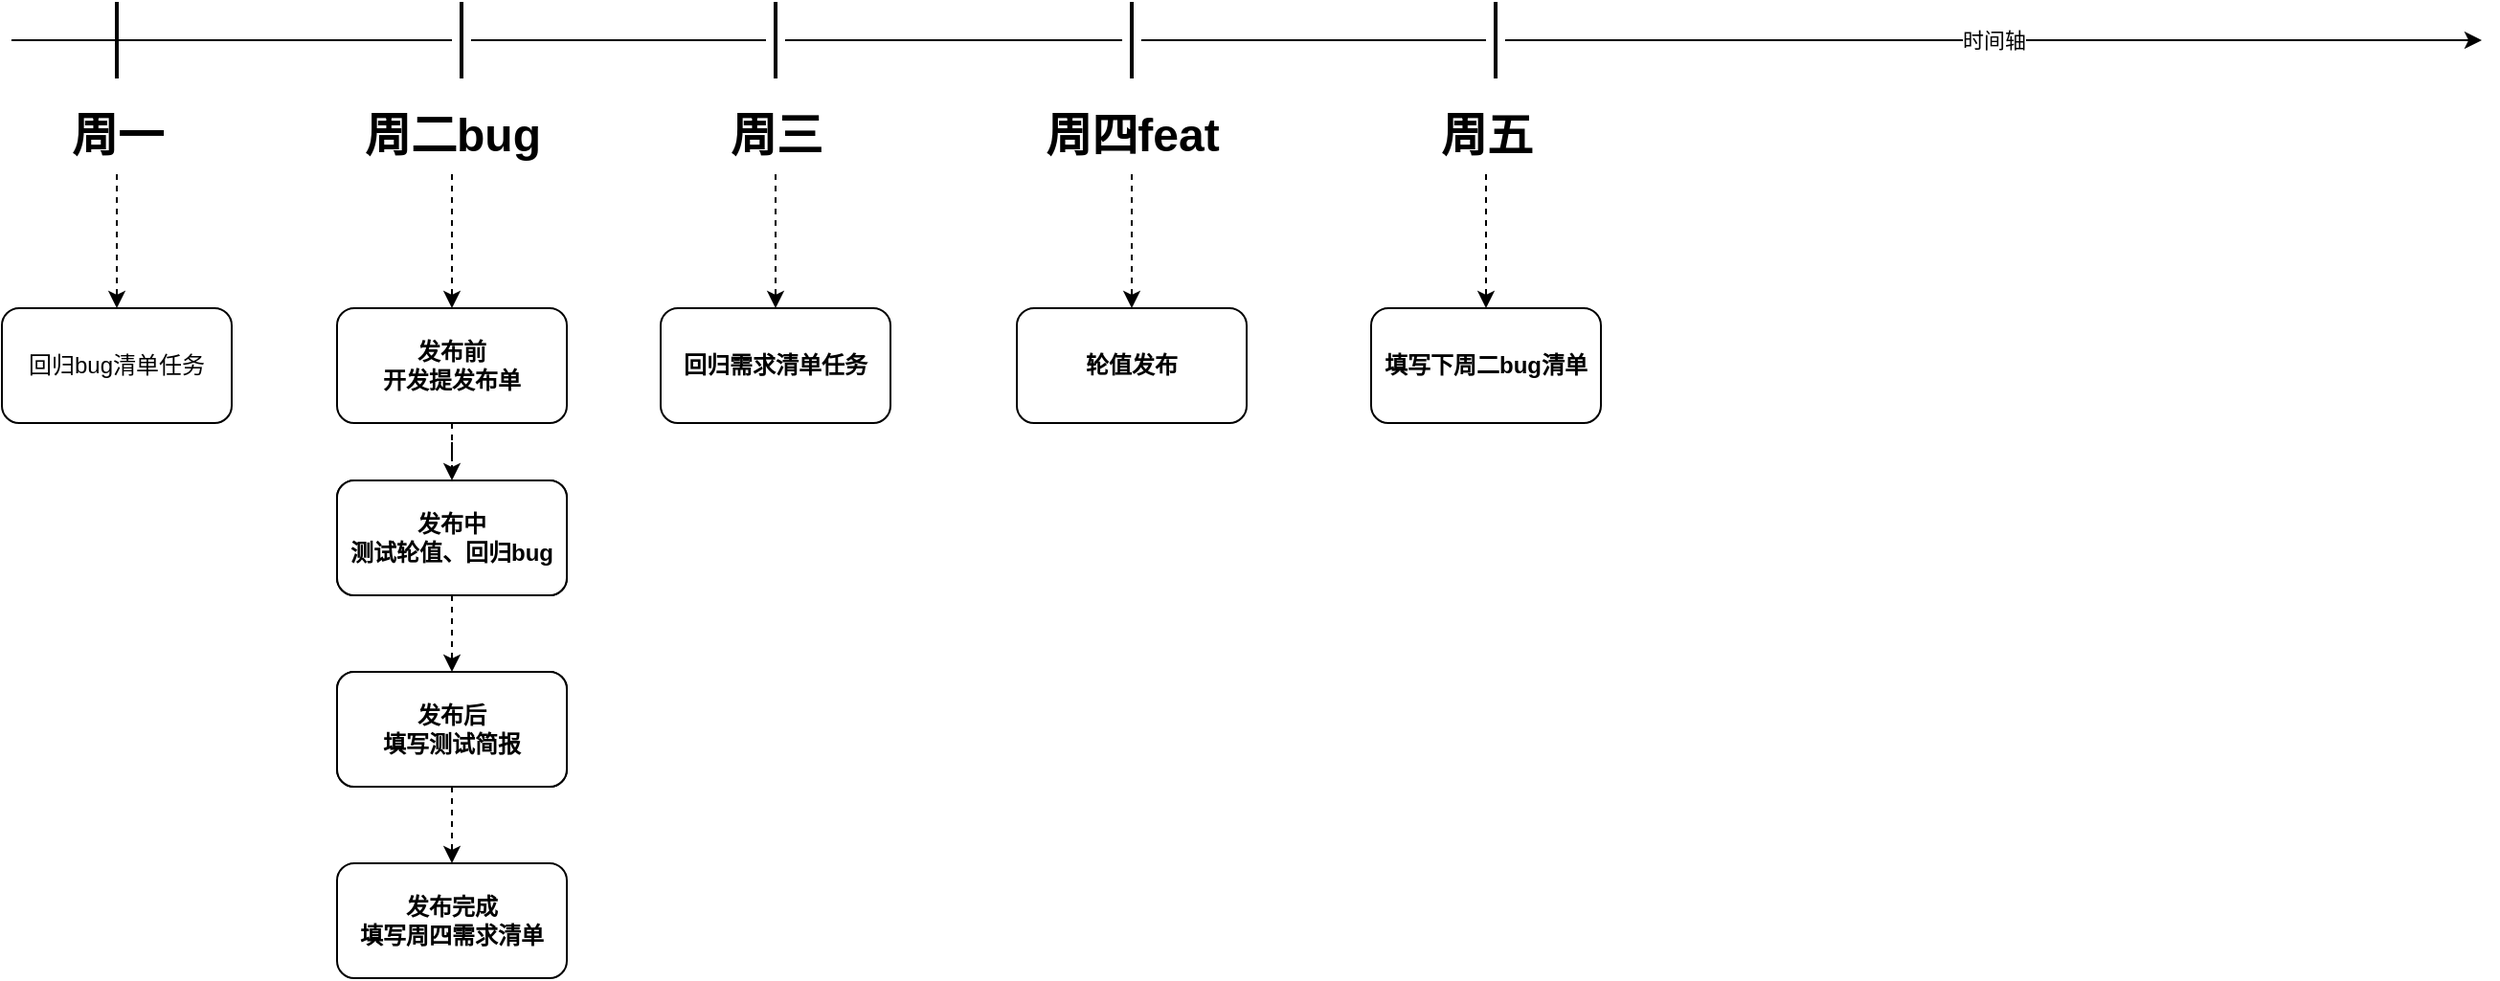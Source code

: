 <mxfile version="15.6.8" type="github">
  <diagram id="ou2I0I9FXUBxEGET_Rn_" name="Page-1">
    <mxGraphModel dx="1422" dy="762" grid="1" gridSize="10" guides="1" tooltips="1" connect="1" arrows="1" fold="1" page="1" pageScale="1" pageWidth="827" pageHeight="1169" math="0" shadow="0">
      <root>
        <mxCell id="0" />
        <mxCell id="1" parent="0" />
        <mxCell id="0ZZxTa-P83YtZlL9Fl9--2" value="时间轴" style="endArrow=classic;html=1;rounded=0;startArrow=none;" edge="1" parent="1" source="0ZZxTa-P83YtZlL9Fl9--12">
          <mxGeometry relative="1" as="geometry">
            <mxPoint x="20" y="290" as="sourcePoint" />
            <mxPoint x="1310" y="290" as="targetPoint" />
          </mxGeometry>
        </mxCell>
        <mxCell id="0ZZxTa-P83YtZlL9Fl9--4" value="" style="line;strokeWidth=2;direction=south;html=1;" vertex="1" parent="1">
          <mxGeometry x="70" y="270" width="10" height="40" as="geometry" />
        </mxCell>
        <mxCell id="0ZZxTa-P83YtZlL9Fl9--5" value="" style="line;strokeWidth=2;direction=south;html=1;" vertex="1" parent="1">
          <mxGeometry x="250" y="270" width="10" height="40" as="geometry" />
        </mxCell>
        <mxCell id="0ZZxTa-P83YtZlL9Fl9--6" value="" style="endArrow=none;html=1;rounded=0;" edge="1" parent="1" target="0ZZxTa-P83YtZlL9Fl9--5">
          <mxGeometry relative="1" as="geometry">
            <mxPoint x="20" y="290" as="sourcePoint" />
            <mxPoint x="1310" y="290" as="targetPoint" />
          </mxGeometry>
        </mxCell>
        <mxCell id="0ZZxTa-P83YtZlL9Fl9--8" value="" style="line;strokeWidth=2;direction=south;html=1;" vertex="1" parent="1">
          <mxGeometry x="414" y="270" width="10" height="40" as="geometry" />
        </mxCell>
        <mxCell id="0ZZxTa-P83YtZlL9Fl9--9" value="" style="endArrow=none;html=1;rounded=0;startArrow=none;" edge="1" parent="1" source="0ZZxTa-P83YtZlL9Fl9--5" target="0ZZxTa-P83YtZlL9Fl9--8">
          <mxGeometry relative="1" as="geometry">
            <mxPoint x="260" y="290" as="sourcePoint" />
            <mxPoint x="1310" y="290" as="targetPoint" />
          </mxGeometry>
        </mxCell>
        <mxCell id="0ZZxTa-P83YtZlL9Fl9--10" value="" style="line;strokeWidth=2;direction=south;html=1;" vertex="1" parent="1">
          <mxGeometry x="600" y="270" width="10" height="40" as="geometry" />
        </mxCell>
        <mxCell id="0ZZxTa-P83YtZlL9Fl9--11" value="" style="endArrow=none;html=1;rounded=0;startArrow=none;" edge="1" parent="1" source="0ZZxTa-P83YtZlL9Fl9--8" target="0ZZxTa-P83YtZlL9Fl9--10">
          <mxGeometry relative="1" as="geometry">
            <mxPoint x="424" y="290" as="sourcePoint" />
            <mxPoint x="1310" y="290" as="targetPoint" />
          </mxGeometry>
        </mxCell>
        <mxCell id="0ZZxTa-P83YtZlL9Fl9--12" value="" style="line;strokeWidth=2;direction=south;html=1;" vertex="1" parent="1">
          <mxGeometry x="790" y="270" width="10" height="40" as="geometry" />
        </mxCell>
        <mxCell id="0ZZxTa-P83YtZlL9Fl9--13" value="" style="endArrow=none;html=1;rounded=0;startArrow=none;" edge="1" parent="1" source="0ZZxTa-P83YtZlL9Fl9--10" target="0ZZxTa-P83YtZlL9Fl9--12">
          <mxGeometry relative="1" as="geometry">
            <mxPoint x="610" y="290" as="sourcePoint" />
            <mxPoint x="1310" y="290" as="targetPoint" />
          </mxGeometry>
        </mxCell>
        <mxCell id="0ZZxTa-P83YtZlL9Fl9--49" value="" style="edgeStyle=orthogonalEdgeStyle;rounded=0;orthogonalLoop=1;jettySize=auto;html=1;dashed=1;fontSize=12;" edge="1" parent="1" source="0ZZxTa-P83YtZlL9Fl9--17" target="0ZZxTa-P83YtZlL9Fl9--48">
          <mxGeometry relative="1" as="geometry" />
        </mxCell>
        <mxCell id="0ZZxTa-P83YtZlL9Fl9--17" value="周一" style="text;strokeColor=none;fillColor=none;html=1;fontSize=24;fontStyle=1;verticalAlign=middle;align=center;" vertex="1" parent="1">
          <mxGeometry x="25" y="320" width="100" height="40" as="geometry" />
        </mxCell>
        <mxCell id="0ZZxTa-P83YtZlL9Fl9--18" value="周二bug" style="text;strokeColor=none;fillColor=none;html=1;fontSize=24;fontStyle=1;verticalAlign=middle;align=center;" vertex="1" parent="1">
          <mxGeometry x="200" y="320" width="100" height="40" as="geometry" />
        </mxCell>
        <mxCell id="0ZZxTa-P83YtZlL9Fl9--19" value="周三" style="text;strokeColor=none;fillColor=none;html=1;fontSize=24;fontStyle=1;verticalAlign=middle;align=center;" vertex="1" parent="1">
          <mxGeometry x="369" y="320" width="100" height="40" as="geometry" />
        </mxCell>
        <mxCell id="0ZZxTa-P83YtZlL9Fl9--20" value="周四feat" style="text;strokeColor=none;fillColor=none;html=1;fontSize=24;fontStyle=1;verticalAlign=middle;align=center;" vertex="1" parent="1">
          <mxGeometry x="555" y="320" width="100" height="40" as="geometry" />
        </mxCell>
        <mxCell id="0ZZxTa-P83YtZlL9Fl9--45" value="" style="edgeStyle=orthogonalEdgeStyle;rounded=0;orthogonalLoop=1;jettySize=auto;html=1;dashed=1;fontSize=12;" edge="1" parent="1" source="0ZZxTa-P83YtZlL9Fl9--21" target="0ZZxTa-P83YtZlL9Fl9--44">
          <mxGeometry relative="1" as="geometry" />
        </mxCell>
        <mxCell id="0ZZxTa-P83YtZlL9Fl9--21" value="周五" style="text;strokeColor=none;fillColor=none;html=1;fontSize=24;fontStyle=1;verticalAlign=middle;align=center;" vertex="1" parent="1">
          <mxGeometry x="740" y="320" width="100" height="40" as="geometry" />
        </mxCell>
        <mxCell id="0ZZxTa-P83YtZlL9Fl9--24" value="" style="endArrow=classic;html=1;rounded=0;dashed=1;exitX=0.5;exitY=1;exitDx=0;exitDy=0;" edge="1" parent="1" source="0ZZxTa-P83YtZlL9Fl9--18">
          <mxGeometry width="50" height="50" relative="1" as="geometry">
            <mxPoint x="254.5" y="420" as="sourcePoint" />
            <mxPoint x="250" y="430" as="targetPoint" />
          </mxGeometry>
        </mxCell>
        <mxCell id="0ZZxTa-P83YtZlL9Fl9--25" value="" style="endArrow=classic;html=1;rounded=0;dashed=1;exitX=0.5;exitY=1;exitDx=0;exitDy=0;" edge="1" parent="1" source="0ZZxTa-P83YtZlL9Fl9--19">
          <mxGeometry width="50" height="50" relative="1" as="geometry">
            <mxPoint x="418.5" y="420" as="sourcePoint" />
            <mxPoint x="419" y="430" as="targetPoint" />
          </mxGeometry>
        </mxCell>
        <mxCell id="0ZZxTa-P83YtZlL9Fl9--26" value="" style="endArrow=classic;html=1;rounded=0;entryX=0.5;entryY=0;entryDx=0;entryDy=0;dashed=1;exitX=0.5;exitY=1;exitDx=0;exitDy=0;" edge="1" parent="1" source="0ZZxTa-P83YtZlL9Fl9--20" target="0ZZxTa-P83YtZlL9Fl9--43">
          <mxGeometry width="50" height="50" relative="1" as="geometry">
            <mxPoint x="604.5" y="420" as="sourcePoint" />
            <mxPoint x="604.5" y="360" as="targetPoint" />
          </mxGeometry>
        </mxCell>
        <mxCell id="0ZZxTa-P83YtZlL9Fl9--35" value="" style="edgeStyle=orthogonalEdgeStyle;rounded=0;orthogonalLoop=1;jettySize=auto;html=1;dashed=1;fontSize=12;" edge="1" parent="1" source="0ZZxTa-P83YtZlL9Fl9--33" target="0ZZxTa-P83YtZlL9Fl9--34">
          <mxGeometry relative="1" as="geometry" />
        </mxCell>
        <mxCell id="0ZZxTa-P83YtZlL9Fl9--33" value="&lt;span style=&quot;font-weight: 700&quot;&gt;发布前&lt;br&gt;开发提发布单&lt;/span&gt;" style="rounded=1;whiteSpace=wrap;html=1;fontSize=12;align=center;" vertex="1" parent="1">
          <mxGeometry x="190" y="430" width="120" height="60" as="geometry" />
        </mxCell>
        <mxCell id="0ZZxTa-P83YtZlL9Fl9--37" value="" style="edgeStyle=orthogonalEdgeStyle;rounded=0;orthogonalLoop=1;jettySize=auto;html=1;dashed=1;fontSize=12;" edge="1" parent="1" source="0ZZxTa-P83YtZlL9Fl9--34" target="0ZZxTa-P83YtZlL9Fl9--36">
          <mxGeometry relative="1" as="geometry" />
        </mxCell>
        <mxCell id="0ZZxTa-P83YtZlL9Fl9--34" value="&lt;span style=&quot;font-weight: 700&quot;&gt;发布中 - 测试轮值、回归bug&lt;/span&gt;" style="rounded=1;whiteSpace=wrap;html=1;fontSize=12;align=left;" vertex="1" parent="1">
          <mxGeometry x="190" y="520" width="120" height="60" as="geometry" />
        </mxCell>
        <mxCell id="0ZZxTa-P83YtZlL9Fl9--39" value="" style="edgeStyle=orthogonalEdgeStyle;rounded=0;orthogonalLoop=1;jettySize=auto;html=1;dashed=1;fontSize=12;" edge="1" parent="1" source="0ZZxTa-P83YtZlL9Fl9--36" target="0ZZxTa-P83YtZlL9Fl9--38">
          <mxGeometry relative="1" as="geometry" />
        </mxCell>
        <mxCell id="0ZZxTa-P83YtZlL9Fl9--36" value="&lt;span style=&quot;font-weight: 700&quot;&gt;发布后 - 填写测试简报&lt;/span&gt;" style="rounded=1;whiteSpace=wrap;html=1;fontSize=12;align=left;" vertex="1" parent="1">
          <mxGeometry x="190" y="620" width="120" height="60" as="geometry" />
        </mxCell>
        <mxCell id="0ZZxTa-P83YtZlL9Fl9--38" value="&lt;span style=&quot;font-weight: 700&quot;&gt;发布完成&lt;br&gt;填写周四需求清单&lt;/span&gt;" style="rounded=1;whiteSpace=wrap;html=1;fontSize=12;align=center;" vertex="1" parent="1">
          <mxGeometry x="190" y="720" width="120" height="60" as="geometry" />
        </mxCell>
        <mxCell id="0ZZxTa-P83YtZlL9Fl9--40" value="&lt;span style=&quot;font-weight: 700&quot;&gt;发布中&lt;br&gt;测试轮值、回归bug&lt;/span&gt;" style="rounded=1;whiteSpace=wrap;html=1;fontSize=12;align=center;" vertex="1" parent="1">
          <mxGeometry x="190" y="520" width="120" height="60" as="geometry" />
        </mxCell>
        <mxCell id="0ZZxTa-P83YtZlL9Fl9--41" value="&lt;span style=&quot;font-weight: 700&quot;&gt;发布后&lt;br&gt;填写测试简报&lt;/span&gt;" style="rounded=1;whiteSpace=wrap;html=1;fontSize=12;align=center;" vertex="1" parent="1">
          <mxGeometry x="190" y="620" width="120" height="60" as="geometry" />
        </mxCell>
        <mxCell id="0ZZxTa-P83YtZlL9Fl9--42" value="&lt;b&gt;回归需求清单任务&lt;/b&gt;" style="rounded=1;whiteSpace=wrap;html=1;fontSize=12;align=center;" vertex="1" parent="1">
          <mxGeometry x="359" y="430" width="120" height="60" as="geometry" />
        </mxCell>
        <mxCell id="0ZZxTa-P83YtZlL9Fl9--43" value="&lt;b&gt;轮值发布&lt;/b&gt;" style="rounded=1;whiteSpace=wrap;html=1;fontSize=12;align=center;" vertex="1" parent="1">
          <mxGeometry x="545" y="430" width="120" height="60" as="geometry" />
        </mxCell>
        <mxCell id="0ZZxTa-P83YtZlL9Fl9--44" value="&lt;b&gt;填写下周二bug清单&lt;/b&gt;" style="rounded=1;whiteSpace=wrap;html=1;fontSize=12;align=center;" vertex="1" parent="1">
          <mxGeometry x="730" y="430" width="120" height="60" as="geometry" />
        </mxCell>
        <mxCell id="0ZZxTa-P83YtZlL9Fl9--48" value="回归bug清单任务" style="rounded=1;whiteSpace=wrap;html=1;fontSize=12;align=center;" vertex="1" parent="1">
          <mxGeometry x="15" y="430" width="120" height="60" as="geometry" />
        </mxCell>
      </root>
    </mxGraphModel>
  </diagram>
</mxfile>
